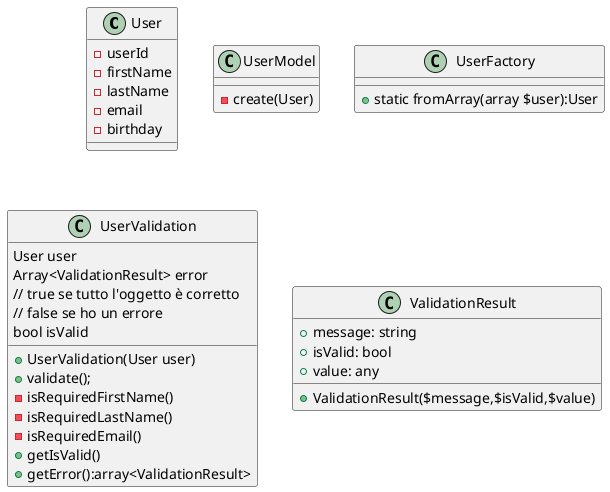 @startuml

class User {
    - userId
    - firstName
    - lastName
    - email
    - birthday
}

class UserModel {
    - create(User)
}

class UserFactory {
    + static fromArray(array $user):User
}

class UserValidation {
    User user
    Array<ValidationResult> error
    // true se tutto l'oggetto è corretto
    // false se ho un errore
    bool isValid 
    + UserValidation(User user)
    + validate();
    - isRequiredFirstName()
    - isRequiredLastName()
    - isRequiredEmail() 
    + getIsValid()
    + getError():array<ValidationResult>
}

class ValidationResult {
    + ValidationResult($message,$isValid,$value)
    + message: string
    + isValid: bool
    + value: any
}

@enduml